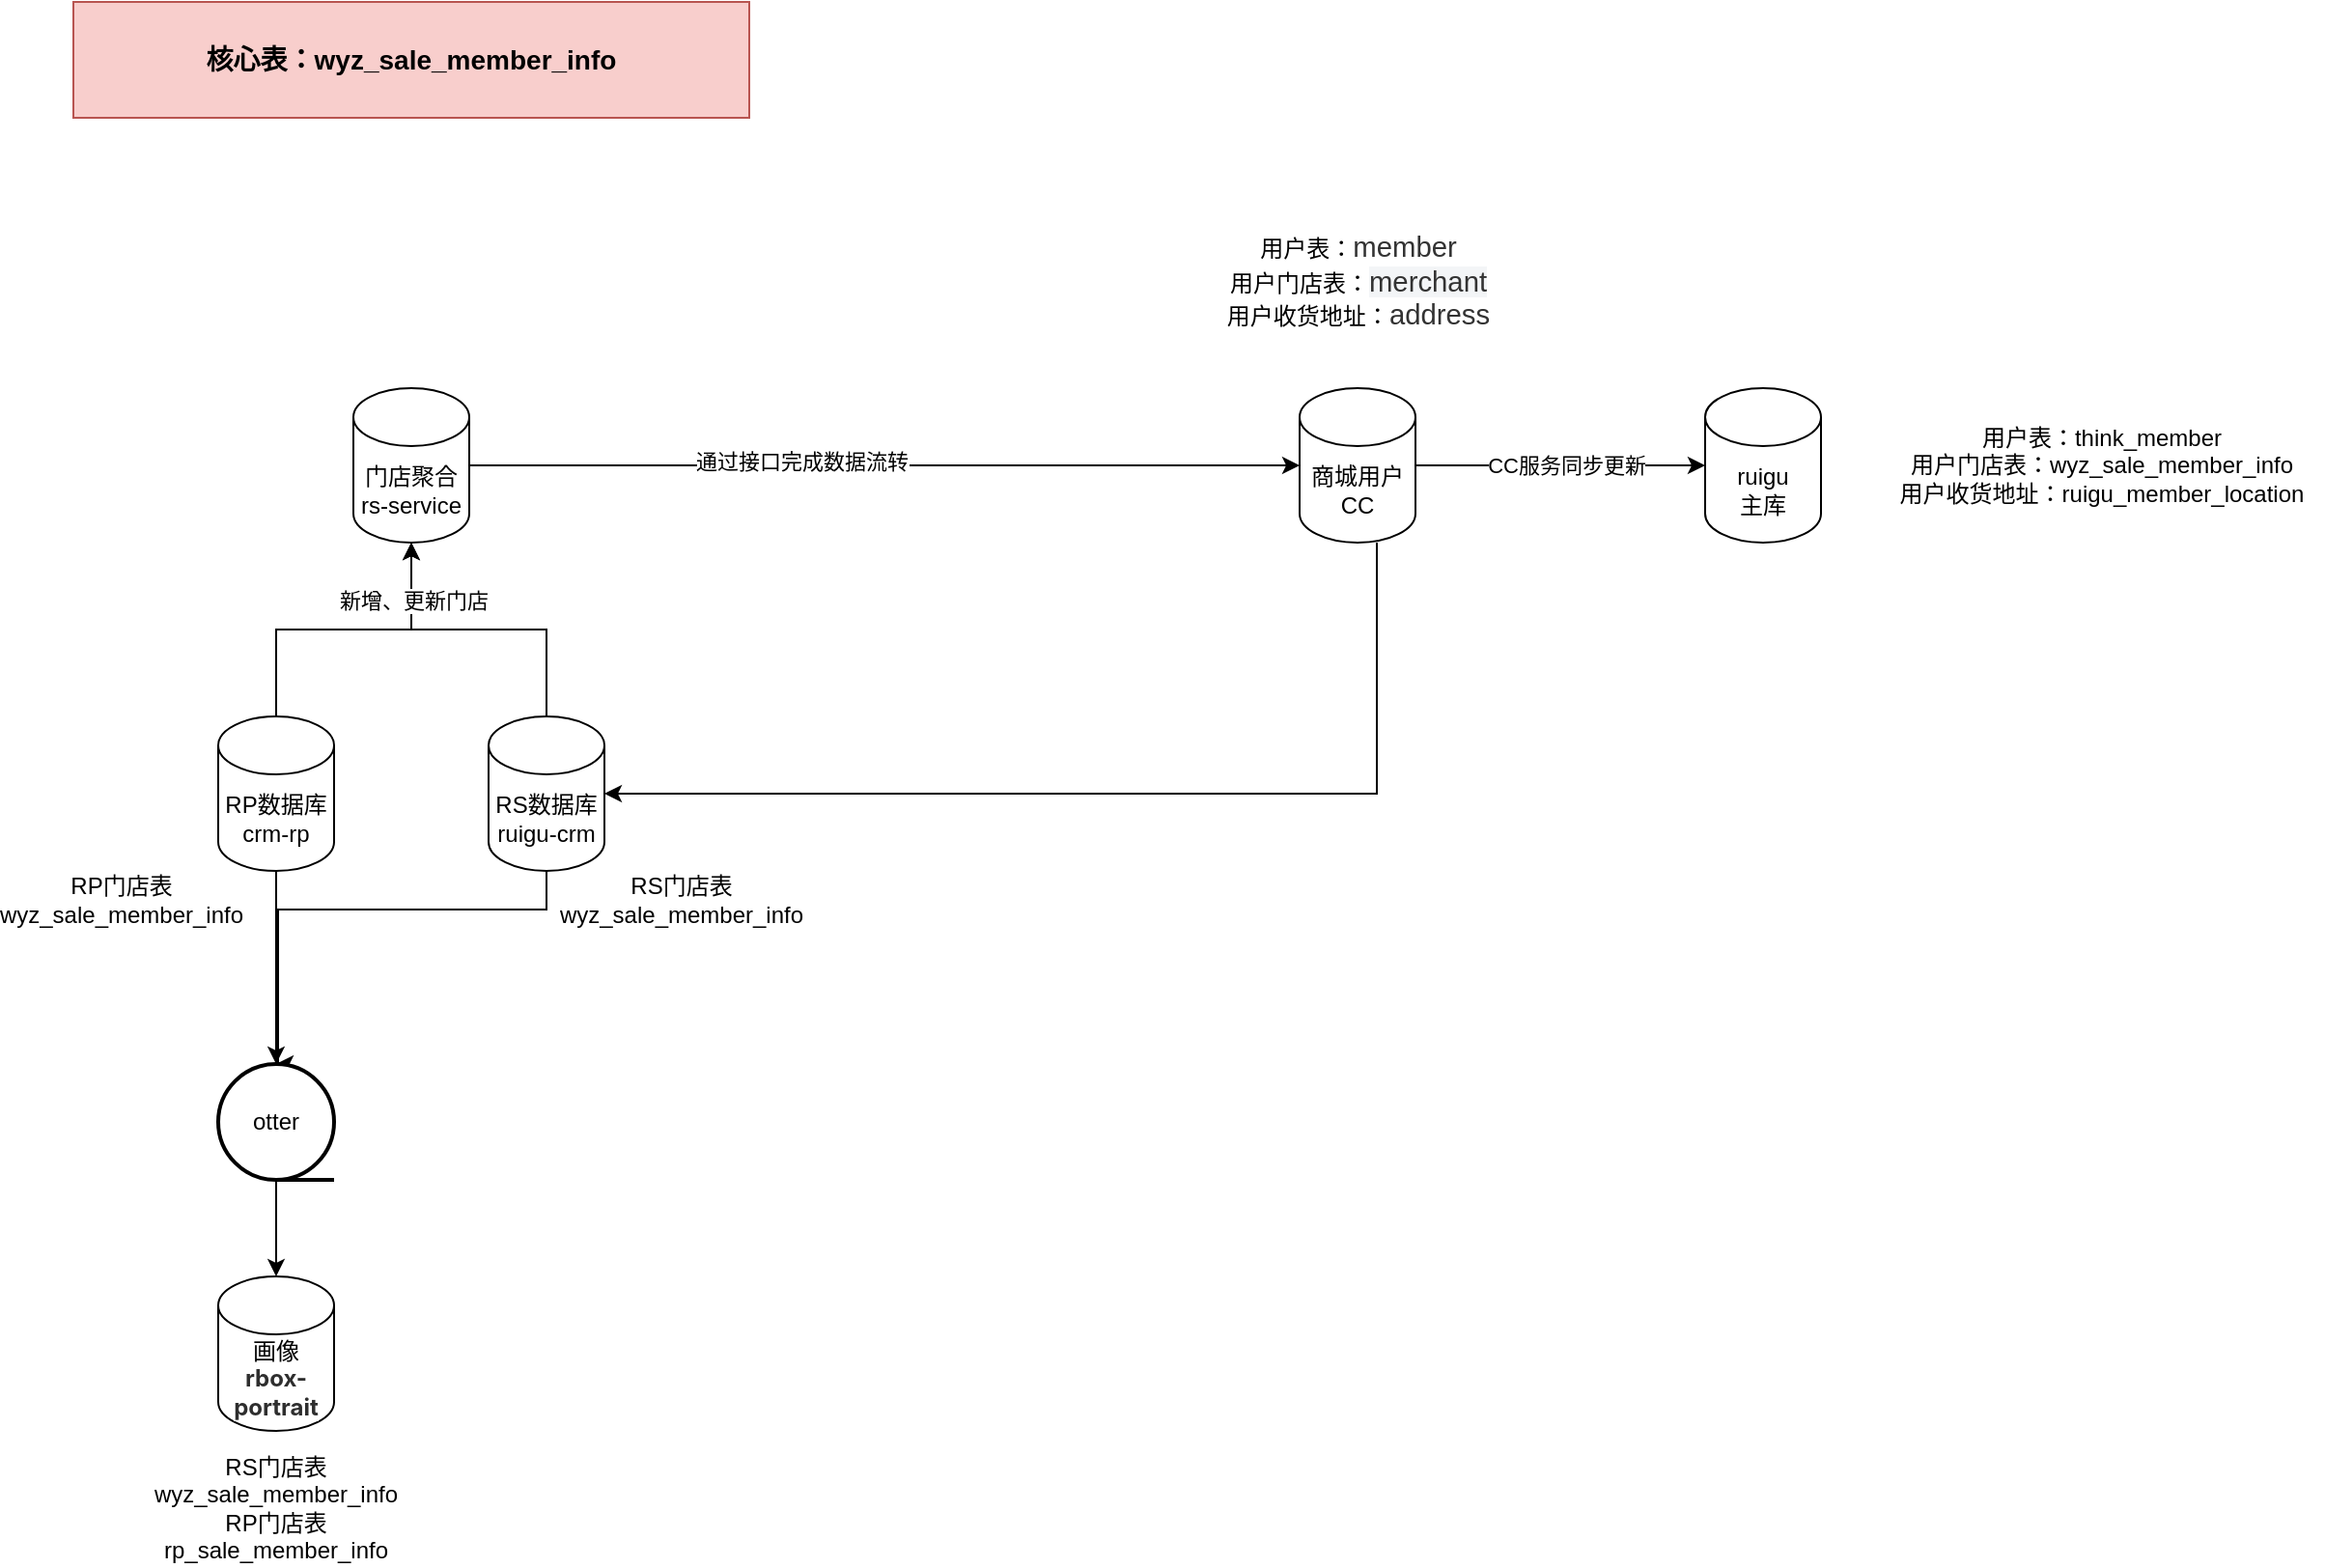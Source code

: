 <mxfile version="27.0.9">
  <diagram name="第 1 页" id="tACLhDH1KyBIVyYe_fPB">
    <mxGraphModel dx="1815" dy="1154" grid="1" gridSize="10" guides="1" tooltips="1" connect="1" arrows="1" fold="1" page="1" pageScale="1" pageWidth="827" pageHeight="1169" math="0" shadow="0">
      <root>
        <mxCell id="0" />
        <mxCell id="1" parent="0" />
        <mxCell id="uCHgU1pFgtNSfYp-mdzU-36" style="edgeStyle=orthogonalEdgeStyle;rounded=0;orthogonalLoop=1;jettySize=auto;html=1;" edge="1" parent="1" source="uCHgU1pFgtNSfYp-mdzU-2">
          <mxGeometry relative="1" as="geometry">
            <mxPoint x="240" y="770" as="targetPoint" />
            <Array as="points">
              <mxPoint x="380" y="690" />
              <mxPoint x="241" y="690" />
            </Array>
          </mxGeometry>
        </mxCell>
        <mxCell id="uCHgU1pFgtNSfYp-mdzU-2" value="RS数据库&lt;div&gt;ruigu-crm&lt;/div&gt;" style="shape=cylinder3;whiteSpace=wrap;html=1;boundedLbl=1;backgroundOutline=1;size=15;" vertex="1" parent="1">
          <mxGeometry x="350" y="590" width="60" height="80" as="geometry" />
        </mxCell>
        <mxCell id="uCHgU1pFgtNSfYp-mdzU-35" style="edgeStyle=orthogonalEdgeStyle;rounded=0;orthogonalLoop=1;jettySize=auto;html=1;" edge="1" parent="1" source="uCHgU1pFgtNSfYp-mdzU-3" target="uCHgU1pFgtNSfYp-mdzU-5">
          <mxGeometry relative="1" as="geometry" />
        </mxCell>
        <mxCell id="uCHgU1pFgtNSfYp-mdzU-3" value="RP数据库crm-rp" style="shape=cylinder3;whiteSpace=wrap;html=1;boundedLbl=1;backgroundOutline=1;size=15;" vertex="1" parent="1">
          <mxGeometry x="210" y="590" width="60" height="80" as="geometry" />
        </mxCell>
        <mxCell id="uCHgU1pFgtNSfYp-mdzU-23" value="" style="edgeStyle=orthogonalEdgeStyle;rounded=0;orthogonalLoop=1;jettySize=auto;html=1;" edge="1" parent="1" source="uCHgU1pFgtNSfYp-mdzU-4" target="uCHgU1pFgtNSfYp-mdzU-22">
          <mxGeometry relative="1" as="geometry" />
        </mxCell>
        <mxCell id="uCHgU1pFgtNSfYp-mdzU-24" value="通过接口完成数据流转" style="edgeLabel;html=1;align=center;verticalAlign=middle;resizable=0;points=[];" vertex="1" connectable="0" parent="uCHgU1pFgtNSfYp-mdzU-23">
          <mxGeometry x="-0.2" y="3" relative="1" as="geometry">
            <mxPoint y="1" as="offset" />
          </mxGeometry>
        </mxCell>
        <mxCell id="uCHgU1pFgtNSfYp-mdzU-4" value="&lt;div&gt;门店聚合&lt;/div&gt;rs-service" style="shape=cylinder3;whiteSpace=wrap;html=1;boundedLbl=1;backgroundOutline=1;size=15;" vertex="1" parent="1">
          <mxGeometry x="280" y="420" width="60" height="80" as="geometry" />
        </mxCell>
        <mxCell id="uCHgU1pFgtNSfYp-mdzU-5" value="otter" style="strokeWidth=2;html=1;shape=mxgraph.flowchart.sequential_data;whiteSpace=wrap;" vertex="1" parent="1">
          <mxGeometry x="210" y="770" width="60" height="60" as="geometry" />
        </mxCell>
        <mxCell id="uCHgU1pFgtNSfYp-mdzU-6" value="&lt;font&gt;画像&lt;br&gt;&lt;/font&gt;&lt;div&gt;&lt;font&gt;&lt;span style=&quot;color: rgb(46, 46, 46); font-family: -apple-system, &amp;quot;system-ui&amp;quot;, &amp;quot;Segoe UI&amp;quot;, Roboto, Oxygen-Sans, Ubuntu, Cantarell, &amp;quot;Helvetica Neue&amp;quot;, sans-serif, &amp;quot;Apple Color Emoji&amp;quot;, &amp;quot;Segoe UI Emoji&amp;quot;, &amp;quot;Segoe UI Symbol&amp;quot;, &amp;quot;Noto Color Emoji&amp;quot;; font-weight: 700; text-align: left; background-color: rgb(255, 255, 255);&quot;&gt;rbox-portrait&lt;/span&gt;&lt;/font&gt;&lt;/div&gt;" style="shape=cylinder3;whiteSpace=wrap;html=1;boundedLbl=1;backgroundOutline=1;size=15;" vertex="1" parent="1">
          <mxGeometry x="210" y="880" width="60" height="80" as="geometry" />
        </mxCell>
        <mxCell id="uCHgU1pFgtNSfYp-mdzU-7" value="RS门店表&lt;div&gt;wyz_sale_member_info&lt;/div&gt;" style="text;html=1;align=center;verticalAlign=middle;whiteSpace=wrap;rounded=0;" vertex="1" parent="1">
          <mxGeometry x="420" y="670" width="60" height="30" as="geometry" />
        </mxCell>
        <mxCell id="uCHgU1pFgtNSfYp-mdzU-8" value="RP门店表&lt;div&gt;wyz_sale_member_info&lt;/div&gt;" style="text;html=1;align=center;verticalAlign=middle;whiteSpace=wrap;rounded=0;" vertex="1" parent="1">
          <mxGeometry x="130" y="670" width="60" height="30" as="geometry" />
        </mxCell>
        <mxCell id="uCHgU1pFgtNSfYp-mdzU-9" style="edgeStyle=orthogonalEdgeStyle;rounded=0;orthogonalLoop=1;jettySize=auto;html=1;entryX=0.5;entryY=0;entryDx=0;entryDy=0;entryPerimeter=0;" edge="1" parent="1" source="uCHgU1pFgtNSfYp-mdzU-5" target="uCHgU1pFgtNSfYp-mdzU-6">
          <mxGeometry relative="1" as="geometry" />
        </mxCell>
        <mxCell id="uCHgU1pFgtNSfYp-mdzU-12" style="edgeStyle=orthogonalEdgeStyle;rounded=0;orthogonalLoop=1;jettySize=auto;html=1;exitX=0.5;exitY=0;exitDx=0;exitDy=0;exitPerimeter=0;entryX=0.5;entryY=1;entryDx=0;entryDy=0;entryPerimeter=0;" edge="1" parent="1" source="uCHgU1pFgtNSfYp-mdzU-2" target="uCHgU1pFgtNSfYp-mdzU-4">
          <mxGeometry relative="1" as="geometry" />
        </mxCell>
        <mxCell id="uCHgU1pFgtNSfYp-mdzU-14" style="edgeStyle=orthogonalEdgeStyle;rounded=0;orthogonalLoop=1;jettySize=auto;html=1;exitX=0.5;exitY=0;exitDx=0;exitDy=0;exitPerimeter=0;entryX=0.5;entryY=1;entryDx=0;entryDy=0;entryPerimeter=0;" edge="1" parent="1" source="uCHgU1pFgtNSfYp-mdzU-3" target="uCHgU1pFgtNSfYp-mdzU-4">
          <mxGeometry relative="1" as="geometry" />
        </mxCell>
        <mxCell id="uCHgU1pFgtNSfYp-mdzU-15" value="新增、更新门店" style="edgeLabel;html=1;align=center;verticalAlign=middle;resizable=0;points=[];" vertex="1" connectable="0" parent="uCHgU1pFgtNSfYp-mdzU-14">
          <mxGeometry x="0.633" y="-1" relative="1" as="geometry">
            <mxPoint as="offset" />
          </mxGeometry>
        </mxCell>
        <mxCell id="uCHgU1pFgtNSfYp-mdzU-16" value="RS门店表&lt;div&gt;wyz_sale_member_info&lt;/div&gt;&lt;div&gt;RP门店表&lt;/div&gt;&lt;div&gt;rp_sale_member_info&lt;/div&gt;" style="text;html=1;align=center;verticalAlign=middle;whiteSpace=wrap;rounded=0;" vertex="1" parent="1">
          <mxGeometry x="160" y="970" width="160" height="60" as="geometry" />
        </mxCell>
        <mxCell id="uCHgU1pFgtNSfYp-mdzU-27" style="edgeStyle=orthogonalEdgeStyle;rounded=0;orthogonalLoop=1;jettySize=auto;html=1;" edge="1" parent="1" source="uCHgU1pFgtNSfYp-mdzU-22">
          <mxGeometry relative="1" as="geometry">
            <mxPoint x="980" y="460" as="targetPoint" />
          </mxGeometry>
        </mxCell>
        <mxCell id="uCHgU1pFgtNSfYp-mdzU-29" value="CC服务同步更新" style="edgeLabel;html=1;align=center;verticalAlign=middle;resizable=0;points=[];" vertex="1" connectable="0" parent="uCHgU1pFgtNSfYp-mdzU-27">
          <mxGeometry x="0.043" y="1" relative="1" as="geometry">
            <mxPoint as="offset" />
          </mxGeometry>
        </mxCell>
        <mxCell id="uCHgU1pFgtNSfYp-mdzU-22" value="&lt;div&gt;商城用户&lt;/div&gt;CC" style="shape=cylinder3;whiteSpace=wrap;html=1;boundedLbl=1;backgroundOutline=1;size=15;" vertex="1" parent="1">
          <mxGeometry x="770" y="420" width="60" height="80" as="geometry" />
        </mxCell>
        <mxCell id="uCHgU1pFgtNSfYp-mdzU-25" style="edgeStyle=orthogonalEdgeStyle;rounded=0;orthogonalLoop=1;jettySize=auto;html=1;entryX=1;entryY=0.5;entryDx=0;entryDy=0;entryPerimeter=0;" edge="1" parent="1" source="uCHgU1pFgtNSfYp-mdzU-22" target="uCHgU1pFgtNSfYp-mdzU-2">
          <mxGeometry relative="1" as="geometry">
            <Array as="points">
              <mxPoint x="810" y="630" />
            </Array>
          </mxGeometry>
        </mxCell>
        <mxCell id="uCHgU1pFgtNSfYp-mdzU-28" value="ruigu&lt;br&gt;主库" style="shape=cylinder3;whiteSpace=wrap;html=1;boundedLbl=1;backgroundOutline=1;size=15;" vertex="1" parent="1">
          <mxGeometry x="980" y="420" width="60" height="80" as="geometry" />
        </mxCell>
        <mxCell id="uCHgU1pFgtNSfYp-mdzU-30" value="用户表：think_member&lt;div&gt;用户门店表：wyz_sale_member_info&lt;br&gt;用户收货地址：ruigu_member_location&lt;/div&gt;" style="text;html=1;align=center;verticalAlign=middle;resizable=0;points=[];autosize=1;strokeColor=none;fillColor=none;" vertex="1" parent="1">
          <mxGeometry x="1070" y="430" width="230" height="60" as="geometry" />
        </mxCell>
        <mxCell id="uCHgU1pFgtNSfYp-mdzU-32" value="核心表：wyz_sale_member_info" style="rounded=0;whiteSpace=wrap;html=1;fillColor=#f8cecc;strokeColor=#b85450;fontSize=14;fontStyle=1" vertex="1" parent="1">
          <mxGeometry x="135" y="220" width="350" height="60" as="geometry" />
        </mxCell>
        <mxCell id="uCHgU1pFgtNSfYp-mdzU-34" value="用户表：&lt;span style=&quot;color: rgb(51, 51, 51); font-size: 14.667px; text-align: left; text-wrap-mode: wrap;&quot;&gt;member&lt;/span&gt;&lt;div&gt;用户门店表：&lt;span style=&quot;color: rgb(51, 51, 51); font-size: 14.667px; text-align: left; text-wrap-mode: wrap; background-color: rgb(243, 245, 247);&quot;&gt;merchant&lt;/span&gt;&lt;br&gt;用户收货地址：&lt;span style=&quot;color: rgb(51, 51, 51); font-size: 14.667px; text-align: left; text-wrap-mode: wrap; background-color: transparent;&quot;&gt;address&lt;/span&gt;&lt;/div&gt;" style="text;html=1;align=center;verticalAlign=middle;resizable=0;points=[];autosize=1;strokeColor=none;fillColor=none;" vertex="1" parent="1">
          <mxGeometry x="720" y="330" width="160" height="70" as="geometry" />
        </mxCell>
      </root>
    </mxGraphModel>
  </diagram>
</mxfile>
